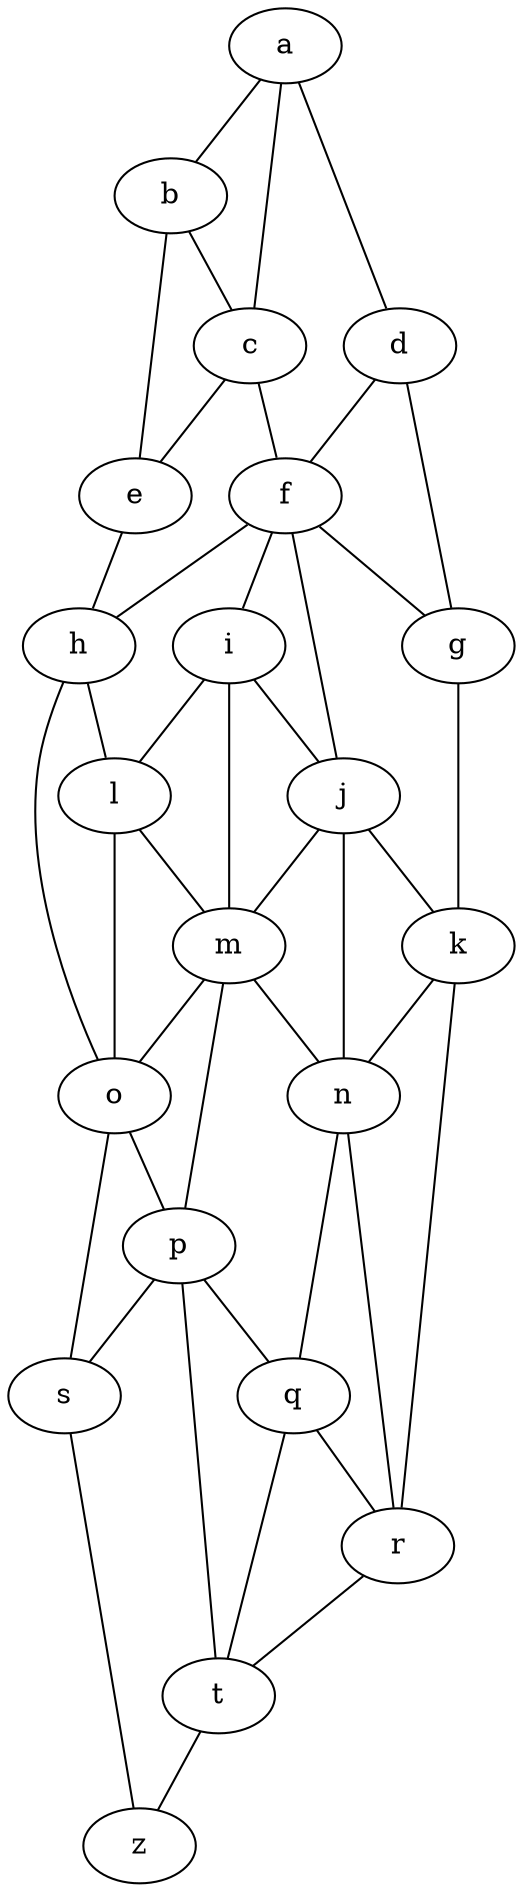 graph {
a -- { b c d };
b -- { c e };
c -- { e f };
d -- { f g };
e -- h;
f -- { h i j g };
g -- k;
h -- { o l };
i -- { l m j };
j -- { m n k };
k -- { n r };
l -- { o m };
m -- { o p n };
n -- { q r };
o -- { s p };
p -- { s t q };
q -- { t r };
r -- t;
s -- z;
t -- z;
}